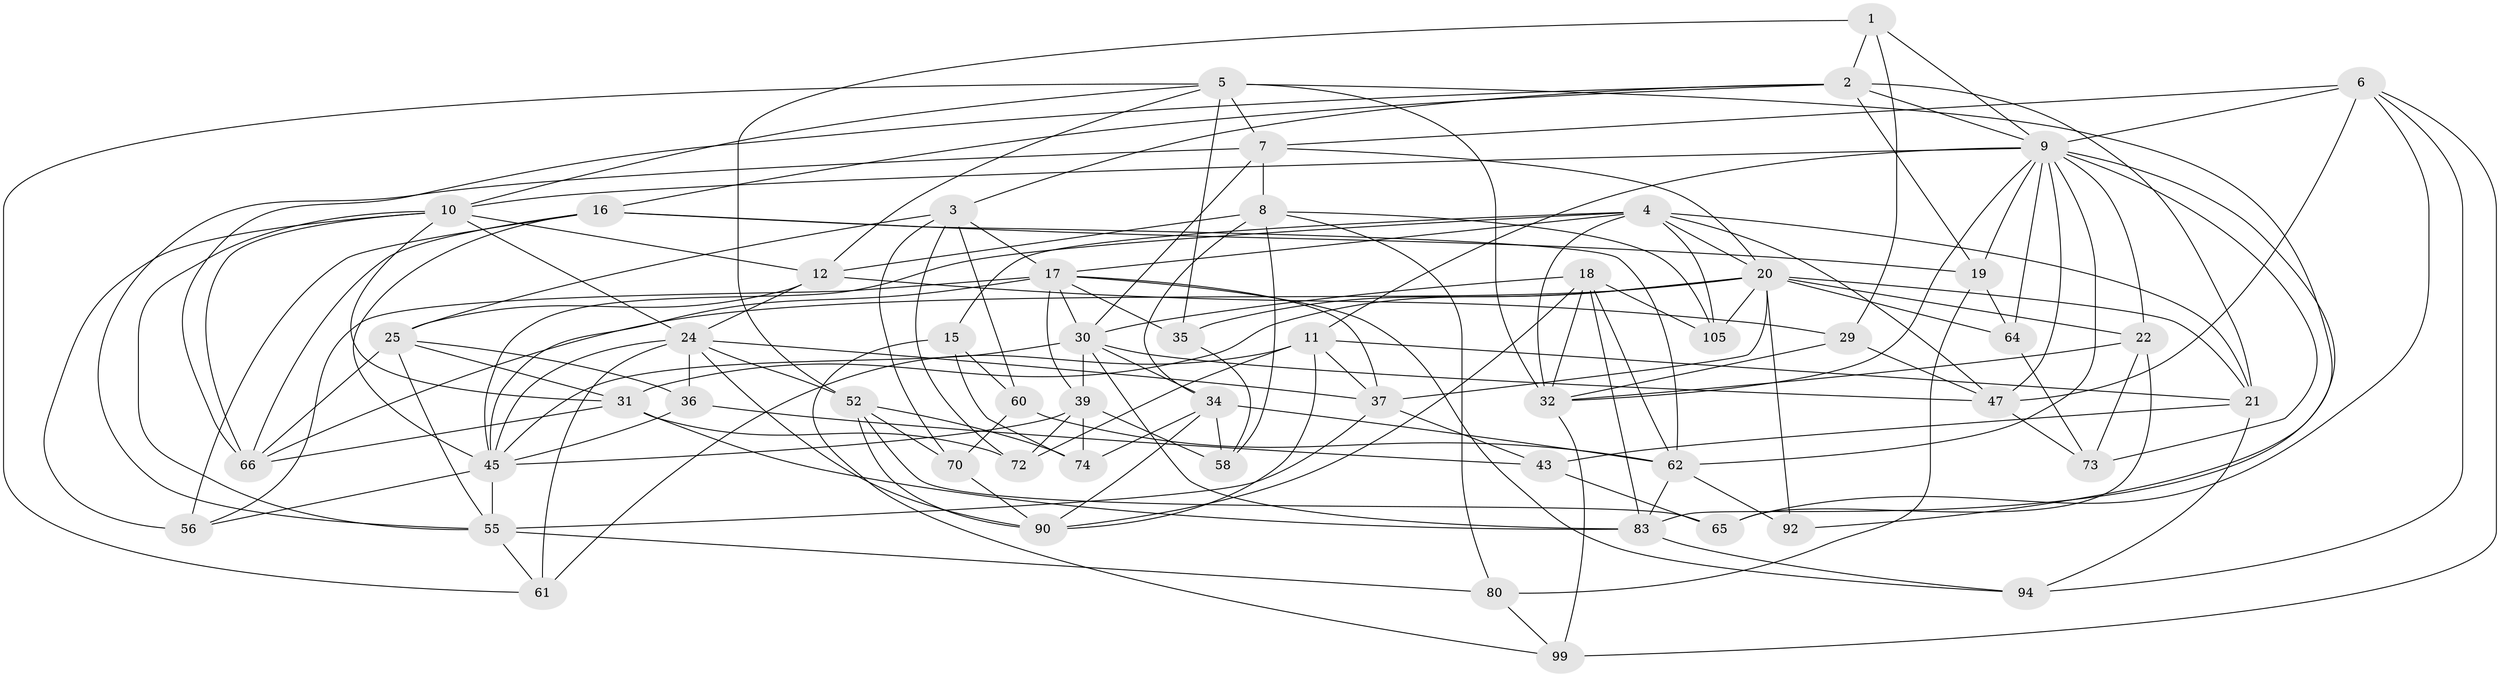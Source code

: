// original degree distribution, {4: 1.0}
// Generated by graph-tools (version 1.1) at 2025/16/03/09/25 04:16:40]
// undirected, 55 vertices, 158 edges
graph export_dot {
graph [start="1"]
  node [color=gray90,style=filled];
  1;
  2 [super="+82+75"];
  3 [super="+26"];
  4 [super="+41"];
  5 [super="+13"];
  6 [super="+14"];
  7 [super="+89"];
  8 [super="+98"];
  9 [super="+76+53+71+78"];
  10 [super="+50+100"];
  11 [super="+40"];
  12 [super="+86"];
  15;
  16 [super="+23"];
  17 [super="+88+95"];
  18 [super="+33"];
  19 [super="+44"];
  20 [super="+69+68+84"];
  21 [super="+27"];
  22 [super="+28"];
  24 [super="+85+67"];
  25 [super="+38"];
  29;
  30 [super="+91+77"];
  31 [super="+57"];
  32 [super="+42+59"];
  34 [super="+54"];
  35;
  36;
  37 [super="+48"];
  39 [super="+49"];
  43;
  45 [super="+103+104"];
  47 [super="+63"];
  52 [super="+96"];
  55 [super="+106"];
  56;
  58;
  60;
  61;
  62 [super="+93"];
  64;
  65;
  66 [super="+81"];
  70;
  72;
  73;
  74;
  80;
  83 [super="+87"];
  90 [super="+102"];
  92;
  94;
  99;
  105;
  1 -- 2;
  1 -- 29;
  1 -- 9;
  1 -- 52;
  2 -- 16;
  2 -- 9;
  2 -- 66;
  2 -- 19 [weight=2];
  2 -- 3;
  2 -- 21;
  3 -- 70;
  3 -- 25;
  3 -- 72;
  3 -- 60;
  3 -- 17;
  4 -- 32;
  4 -- 20;
  4 -- 21;
  4 -- 105;
  4 -- 47 [weight=2];
  4 -- 15;
  4 -- 17 [weight=2];
  4 -- 45;
  5 -- 7;
  5 -- 61;
  5 -- 32 [weight=2];
  5 -- 35;
  5 -- 12;
  5 -- 10;
  5 -- 83;
  6 -- 94;
  6 -- 65;
  6 -- 99;
  6 -- 9;
  6 -- 47;
  6 -- 7;
  7 -- 8;
  7 -- 30;
  7 -- 55;
  7 -- 20;
  8 -- 105;
  8 -- 58;
  8 -- 80;
  8 -- 34;
  8 -- 12;
  9 -- 73;
  9 -- 19;
  9 -- 47 [weight=2];
  9 -- 10;
  9 -- 64;
  9 -- 92;
  9 -- 22;
  9 -- 32;
  9 -- 62;
  9 -- 11;
  10 -- 55;
  10 -- 12;
  10 -- 24;
  10 -- 56;
  10 -- 31;
  10 -- 66;
  11 -- 72;
  11 -- 61;
  11 -- 90;
  11 -- 37;
  11 -- 21;
  12 -- 29;
  12 -- 24;
  12 -- 25;
  15 -- 60;
  15 -- 74;
  15 -- 99;
  16 -- 62;
  16 -- 56;
  16 -- 45;
  16 -- 19;
  16 -- 66;
  17 -- 37;
  17 -- 45;
  17 -- 56;
  17 -- 94;
  17 -- 35;
  17 -- 39;
  17 -- 30;
  18 -- 32;
  18 -- 62;
  18 -- 30;
  18 -- 105;
  18 -- 83;
  18 -- 90;
  19 -- 64;
  19 -- 80;
  20 -- 37;
  20 -- 21;
  20 -- 31;
  20 -- 64;
  20 -- 35;
  20 -- 105;
  20 -- 92;
  20 -- 66;
  20 -- 22 [weight=2];
  21 -- 43;
  21 -- 94;
  22 -- 73;
  22 -- 32;
  22 -- 65;
  24 -- 36;
  24 -- 37;
  24 -- 61;
  24 -- 90;
  24 -- 52;
  24 -- 45;
  25 -- 36;
  25 -- 55;
  25 -- 31;
  25 -- 66;
  29 -- 32;
  29 -- 47;
  30 -- 47;
  30 -- 34;
  30 -- 83;
  30 -- 39;
  30 -- 45;
  31 -- 66;
  31 -- 72;
  31 -- 83;
  32 -- 99;
  34 -- 74;
  34 -- 62;
  34 -- 90;
  34 -- 58;
  35 -- 58;
  36 -- 43;
  36 -- 45;
  37 -- 43;
  37 -- 55;
  39 -- 74;
  39 -- 72;
  39 -- 58;
  39 -- 45;
  43 -- 65;
  45 -- 55 [weight=2];
  45 -- 56;
  47 -- 73;
  52 -- 70;
  52 -- 65;
  52 -- 74;
  52 -- 90;
  55 -- 80;
  55 -- 61;
  60 -- 70;
  60 -- 62;
  62 -- 92 [weight=2];
  62 -- 83;
  64 -- 73;
  70 -- 90;
  80 -- 99;
  83 -- 94;
}
